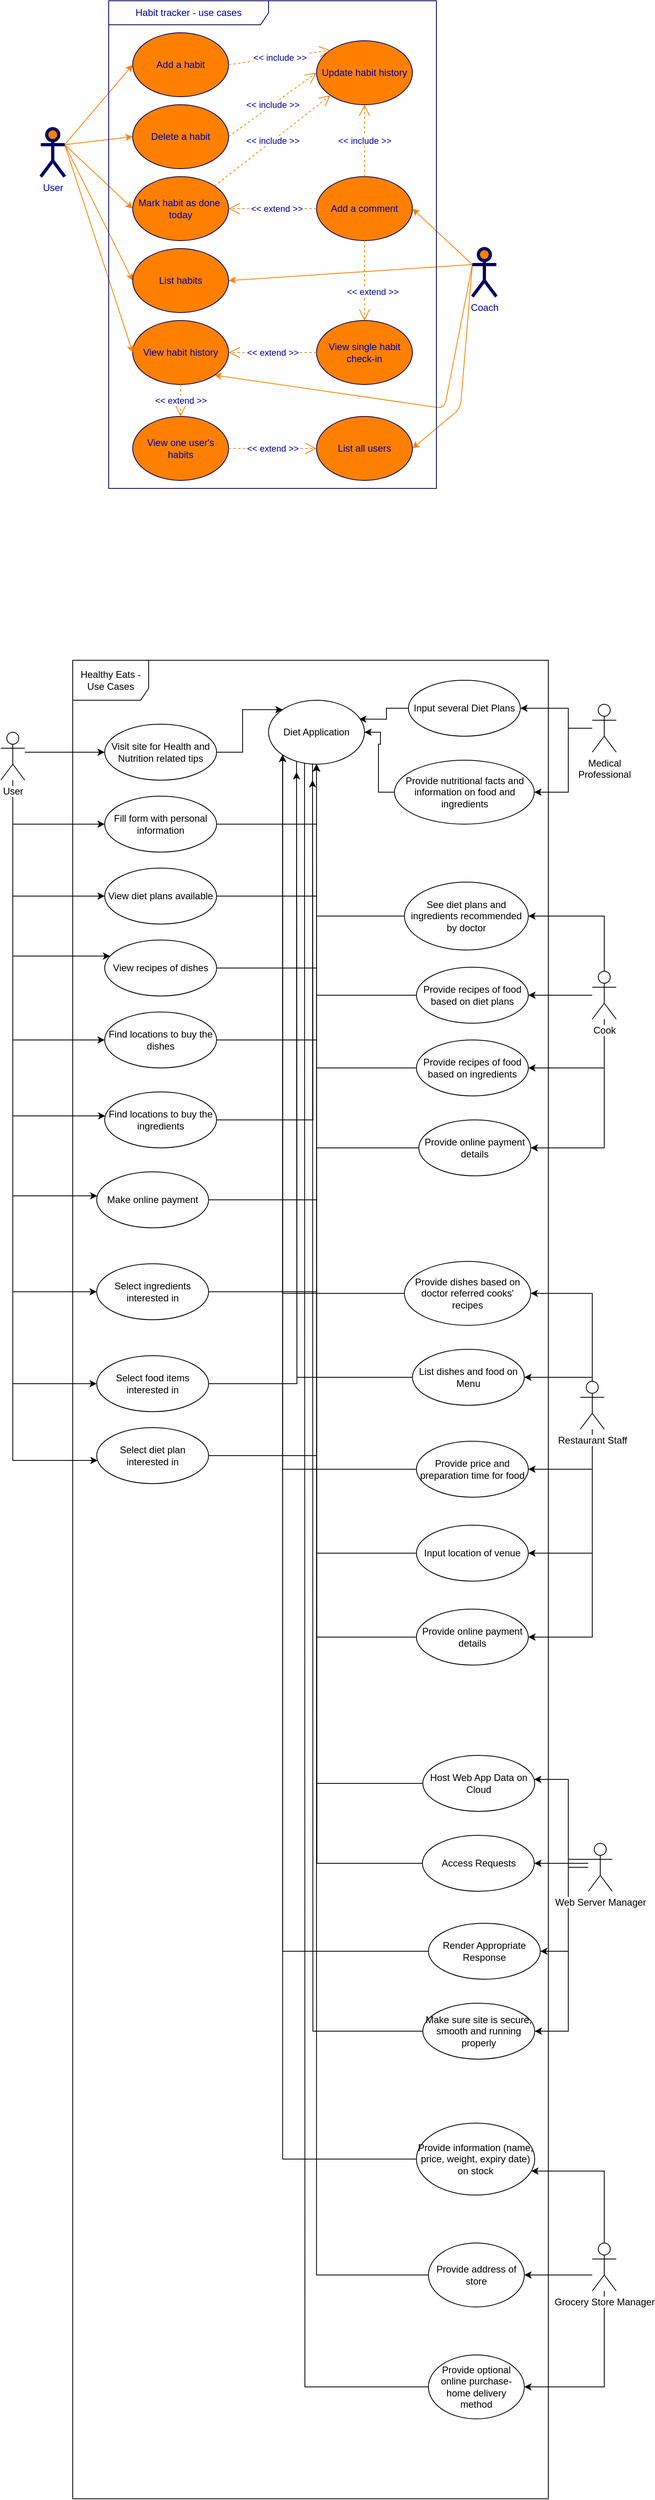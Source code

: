 <mxfile version="10.8.9" type="device"><diagram id="1cee9afd-dcdd-cf27-cb82-50d77dad4855" name="Page-1"><mxGraphModel dx="647" dy="252" grid="1" gridSize="10" guides="1" tooltips="1" connect="1" arrows="1" fold="1" page="1" pageScale="1" pageWidth="850" pageHeight="1100" math="0" shadow="0"><root><mxCell id="0"/><mxCell id="1" parent="0"/><mxCell id="c1cb8d76720eaeb-1" value="Add a habit" style="ellipse;whiteSpace=wrap;html=1;fillColor=#FF8000;strokeColor=#000066;fontColor=#000099;" parent="1" vertex="1"><mxGeometry x="245" y="75" width="120" height="80" as="geometry"/></mxCell><mxCell id="c1cb8d76720eaeb-2" value="Delete a habit" style="ellipse;whiteSpace=wrap;html=1;fillColor=#FF8000;strokeColor=#000066;fontColor=#000099;" parent="1" vertex="1"><mxGeometry x="245" y="165" width="120" height="80" as="geometry"/></mxCell><mxCell id="c1cb8d76720eaeb-3" value="Mark habit as done&amp;nbsp; today" style="ellipse;whiteSpace=wrap;html=1;fillColor=#FF8000;strokeColor=#000066;fontColor=#000099;" parent="1" vertex="1"><mxGeometry x="245" y="255" width="120" height="80" as="geometry"/></mxCell><mxCell id="c1cb8d76720eaeb-4" value="Add a comment" style="ellipse;whiteSpace=wrap;html=1;fillColor=#FF8000;strokeColor=#000066;fontColor=#000099;" parent="1" vertex="1"><mxGeometry x="475" y="255" width="120" height="80" as="geometry"/></mxCell><mxCell id="c1cb8d76720eaeb-5" value="Update habit history" style="ellipse;whiteSpace=wrap;html=1;fillColor=#FF8000;strokeColor=#000066;fontColor=#000099;" parent="1" vertex="1"><mxGeometry x="475" y="85" width="120" height="80" as="geometry"/></mxCell><mxCell id="c1cb8d76720eaeb-6" value="View habit history" style="ellipse;whiteSpace=wrap;html=1;fillColor=#FF8000;strokeColor=#000066;fontColor=#000099;" parent="1" vertex="1"><mxGeometry x="245" y="435" width="120" height="80" as="geometry"/></mxCell><mxCell id="c1cb8d76720eaeb-7" value="View one user's habits" style="ellipse;whiteSpace=wrap;html=1;fillColor=#FF8000;strokeColor=#000066;fontColor=#000099;" parent="1" vertex="1"><mxGeometry x="245" y="555" width="120" height="80" as="geometry"/></mxCell><mxCell id="c1cb8d76720eaeb-8" value="View single habit check-in" style="ellipse;whiteSpace=wrap;html=1;fillColor=#FF8000;strokeColor=#000066;fontColor=#000099;" parent="1" vertex="1"><mxGeometry x="475" y="435" width="120" height="80" as="geometry"/></mxCell><mxCell id="c1cb8d76720eaeb-9" value="List all users" style="ellipse;whiteSpace=wrap;html=1;fillColor=#FF8000;strokeColor=#000066;fontColor=#000099;" parent="1" vertex="1"><mxGeometry x="475" y="555" width="120" height="80" as="geometry"/></mxCell><mxCell id="c1cb8d76720eaeb-10" style="html=1;exitX=1;exitY=0.333;exitPerimeter=0;entryX=0;entryY=0.5;jettySize=auto;orthogonalLoop=1;fillColor=#f8cecc;strokeColor=#FF8000;curved=1;fontColor=#000099;" parent="1" source="c1cb8d76720eaeb-15" target="c1cb8d76720eaeb-1" edge="1"><mxGeometry relative="1" as="geometry"/></mxCell><mxCell id="c1cb8d76720eaeb-11" style="html=1;exitX=1;exitY=0.333;exitPerimeter=0;entryX=0;entryY=0.5;jettySize=auto;orthogonalLoop=1;curved=1;fontColor=#000099;strokeColor=#FF8000;" parent="1" source="c1cb8d76720eaeb-15" target="c1cb8d76720eaeb-2" edge="1"><mxGeometry relative="1" as="geometry"/></mxCell><mxCell id="c1cb8d76720eaeb-12" style="rounded=0;html=1;exitX=1;exitY=0.333;exitPerimeter=0;entryX=0;entryY=0.5;jettySize=auto;orthogonalLoop=1;fontColor=#000099;strokeColor=#FF8000;" parent="1" source="c1cb8d76720eaeb-15" target="c1cb8d76720eaeb-26" edge="1"><mxGeometry relative="1" as="geometry"/></mxCell><mxCell id="c1cb8d76720eaeb-13" style="edgeStyle=none;curved=1;html=1;exitX=1;exitY=0.333;exitPerimeter=0;entryX=0;entryY=0.5;jettySize=auto;orthogonalLoop=1;strokeColor=#FF8000;fontColor=#000099;" parent="1" source="c1cb8d76720eaeb-15" target="c1cb8d76720eaeb-3" edge="1"><mxGeometry relative="1" as="geometry"/></mxCell><mxCell id="c1cb8d76720eaeb-14" style="edgeStyle=none;curved=1;html=1;exitX=1;exitY=0.333;exitPerimeter=0;jettySize=auto;orthogonalLoop=1;strokeColor=#FF8000;entryX=0;entryY=0.5;fontColor=#000099;" parent="1" source="c1cb8d76720eaeb-15" target="c1cb8d76720eaeb-6" edge="1"><mxGeometry relative="1" as="geometry"/></mxCell><mxCell id="c1cb8d76720eaeb-15" value="User" style="shape=umlActor;verticalLabelPosition=bottom;labelBackgroundColor=#ffffff;verticalAlign=top;html=1;strokeWidth=4;fillColor=#FF8000;strokeColor=#000066;fontColor=#000099;" parent="1" vertex="1"><mxGeometry x="130" y="195" width="30" height="60" as="geometry"/></mxCell><mxCell id="c1cb8d76720eaeb-16" style="rounded=0;html=1;exitX=0;exitY=0.333;exitPerimeter=0;entryX=1;entryY=0.5;jettySize=auto;orthogonalLoop=1;fontColor=#000099;strokeColor=#FF8000;" parent="1" source="c1cb8d76720eaeb-20" target="c1cb8d76720eaeb-4" edge="1"><mxGeometry relative="1" as="geometry"/></mxCell><mxCell id="c1cb8d76720eaeb-17" style="edgeStyle=none;curved=1;html=1;exitX=0;exitY=0.333;exitPerimeter=0;entryX=1;entryY=0.5;jettySize=auto;orthogonalLoop=1;strokeColor=#FF8000;fontColor=#000099;" parent="1" source="c1cb8d76720eaeb-20" target="c1cb8d76720eaeb-26" edge="1"><mxGeometry relative="1" as="geometry"/></mxCell><mxCell id="c1cb8d76720eaeb-18" style="edgeStyle=none;html=1;exitX=0;exitY=0.333;exitPerimeter=0;entryX=1;entryY=1;jettySize=auto;orthogonalLoop=1;strokeColor=#FF8000;rounded=1;fontColor=#000099;" parent="1" source="c1cb8d76720eaeb-20" target="c1cb8d76720eaeb-6" edge="1"><mxGeometry relative="1" as="geometry"><Array as="points"><mxPoint x="635" y="545"/></Array></mxGeometry></mxCell><mxCell id="c1cb8d76720eaeb-19" style="edgeStyle=none;rounded=1;html=1;exitX=0;exitY=0.333;exitPerimeter=0;entryX=1;entryY=0.5;jettySize=auto;orthogonalLoop=1;strokeColor=#FF8000;fontSize=14;fontColor=#000099;" parent="1" source="c1cb8d76720eaeb-20" target="c1cb8d76720eaeb-9" edge="1"><mxGeometry relative="1" as="geometry"><Array as="points"><mxPoint x="655" y="545"/></Array></mxGeometry></mxCell><mxCell id="c1cb8d76720eaeb-20" value="Coach" style="shape=umlActor;verticalLabelPosition=bottom;labelBackgroundColor=#ffffff;verticalAlign=top;html=1;strokeWidth=4;fillColor=#FF8000;strokeColor=#000066;fontColor=#000099;" parent="1" vertex="1"><mxGeometry x="670" y="345" width="30" height="60" as="geometry"/></mxCell><mxCell id="c1cb8d76720eaeb-21" value="&amp;lt;&amp;lt; extend &amp;gt;&amp;gt;" style="endArrow=open;endSize=12;dashed=1;html=1;exitX=0;exitY=0.5;entryX=1;entryY=0.5;fontColor=#000099;strokeColor=#FF8000;" parent="1" source="c1cb8d76720eaeb-8" target="c1cb8d76720eaeb-6" edge="1"><mxGeometry width="160" relative="1" as="geometry"><mxPoint x="495.333" y="305.333" as="sourcePoint"/><mxPoint x="375.333" y="305.333" as="targetPoint"/></mxGeometry></mxCell><mxCell id="c1cb8d76720eaeb-22" value="Habit tracker - use cases" style="shape=umlFrame;whiteSpace=wrap;html=1;strokeWidth=1;fillColor=none;width=200;height=30;fontColor=#000099;strokeColor=#000066;" parent="1" vertex="1"><mxGeometry x="215" y="35" width="410" height="610" as="geometry"/></mxCell><mxCell id="c1cb8d76720eaeb-23" value="&amp;lt;&amp;lt; include &amp;gt;&amp;gt;" style="endArrow=open;endSize=12;dashed=1;html=1;exitX=1;exitY=0;entryX=0;entryY=1;fontColor=#000099;strokeColor=#FF8000;" parent="1" source="c1cb8d76720eaeb-3" target="c1cb8d76720eaeb-5" edge="1"><mxGeometry width="160" relative="1" as="geometry"><mxPoint x="495" y="395" as="sourcePoint"/><mxPoint x="485" y="125" as="targetPoint"/></mxGeometry></mxCell><mxCell id="c1cb8d76720eaeb-24" value="&amp;lt;&amp;lt; extend &amp;gt;&amp;gt;" style="endArrow=open;endSize=12;dashed=1;html=1;exitX=0.5;exitY=1;entryX=0.5;entryY=0;fontColor=#000099;strokeColor=#FF8000;" parent="1" source="c1cb8d76720eaeb-4" target="c1cb8d76720eaeb-8" edge="1"><mxGeometry x="0.273" y="10" width="160" relative="1" as="geometry"><mxPoint x="555" y="225" as="sourcePoint"/><mxPoint x="555" y="175" as="targetPoint"/><mxPoint as="offset"/></mxGeometry></mxCell><mxCell id="c1cb8d76720eaeb-25" value="&amp;lt;&amp;lt; extend &amp;gt;&amp;gt;" style="endArrow=open;endSize=12;dashed=1;html=1;entryX=1;entryY=0.5;exitX=0;exitY=0.5;fontColor=#000099;strokeColor=#FF8000;" parent="1" source="c1cb8d76720eaeb-4" target="c1cb8d76720eaeb-3" edge="1"><mxGeometry x="-0.091" width="160" relative="1" as="geometry"><mxPoint x="425" y="335" as="sourcePoint"/><mxPoint x="555" y="355" as="targetPoint"/><mxPoint as="offset"/></mxGeometry></mxCell><mxCell id="c1cb8d76720eaeb-26" value="List habits" style="ellipse;whiteSpace=wrap;html=1;fillColor=#FF8000;strokeColor=#000066;fontColor=#000099;" parent="1" vertex="1"><mxGeometry x="245" y="345" width="120" height="80" as="geometry"/></mxCell><mxCell id="c1cb8d76720eaeb-27" value="&amp;lt;&amp;lt; include &amp;gt;&amp;gt;" style="endArrow=open;endSize=12;dashed=1;html=1;exitX=1;exitY=0.5;entryX=0;entryY=0.5;fontColor=#000099;strokeColor=#FF8000;" parent="1" source="c1cb8d76720eaeb-2" target="c1cb8d76720eaeb-5" edge="1"><mxGeometry width="160" relative="1" as="geometry"><mxPoint x="357" y="277" as="sourcePoint"/><mxPoint x="513" y="163" as="targetPoint"/></mxGeometry></mxCell><mxCell id="c1cb8d76720eaeb-28" value="&amp;lt;&amp;lt; include &amp;gt;&amp;gt;" style="endArrow=open;endSize=12;dashed=1;html=1;exitX=1;exitY=0.5;entryX=0;entryY=0;fontColor=#000099;strokeColor=#FF8000;" parent="1" source="c1cb8d76720eaeb-1" target="c1cb8d76720eaeb-5" edge="1"><mxGeometry width="160" relative="1" as="geometry"><mxPoint x="375" y="215" as="sourcePoint"/><mxPoint x="495" y="135" as="targetPoint"/></mxGeometry></mxCell><mxCell id="c1cb8d76720eaeb-29" value="&amp;lt;&amp;lt; include &amp;gt;&amp;gt;" style="endArrow=open;endSize=12;dashed=1;html=1;exitX=0.5;exitY=0;entryX=0.5;entryY=1;fontColor=#000099;strokeColor=#FF8000;" parent="1" source="c1cb8d76720eaeb-4" target="c1cb8d76720eaeb-5" edge="1"><mxGeometry width="160" relative="1" as="geometry"><mxPoint x="357" y="277" as="sourcePoint"/><mxPoint x="503" y="163" as="targetPoint"/></mxGeometry></mxCell><mxCell id="c1cb8d76720eaeb-30" value="&amp;lt;&amp;lt; extend &amp;gt;&amp;gt;" style="endArrow=open;endSize=12;dashed=1;html=1;exitX=1;exitY=0.5;entryX=0;entryY=0.5;fontColor=#000099;strokeColor=#FF8000;" parent="1" source="c1cb8d76720eaeb-7" target="c1cb8d76720eaeb-9" edge="1"><mxGeometry width="160" relative="1" as="geometry"><mxPoint x="485" y="485" as="sourcePoint"/><mxPoint x="375" y="485" as="targetPoint"/></mxGeometry></mxCell><mxCell id="c1cb8d76720eaeb-31" value="&amp;lt;&amp;lt; extend &amp;gt;&amp;gt;" style="endArrow=open;endSize=12;dashed=1;html=1;exitX=0.5;exitY=1;entryX=0.5;entryY=0;fontColor=#000099;strokeColor=#FF8000;" parent="1" source="c1cb8d76720eaeb-6" target="c1cb8d76720eaeb-7" edge="1"><mxGeometry width="160" relative="1" as="geometry"><mxPoint x="375" y="605" as="sourcePoint"/><mxPoint x="425" y="565" as="targetPoint"/></mxGeometry></mxCell><mxCell id="4rbYxviW2HjYXRhl5Ucv-4" style="edgeStyle=orthogonalEdgeStyle;rounded=0;orthogonalLoop=1;jettySize=auto;html=1;" parent="1" source="4rbYxviW2HjYXRhl5Ucv-1" target="4rbYxviW2HjYXRhl5Ucv-3" edge="1"><mxGeometry relative="1" as="geometry"><Array as="points"><mxPoint x="150" y="975"/><mxPoint x="150" y="975"/></Array></mxGeometry></mxCell><mxCell id="4rbYxviW2HjYXRhl5Ucv-11" style="edgeStyle=orthogonalEdgeStyle;rounded=0;orthogonalLoop=1;jettySize=auto;html=1;" parent="1" source="4rbYxviW2HjYXRhl5Ucv-1" target="4rbYxviW2HjYXRhl5Ucv-5" edge="1"><mxGeometry relative="1" as="geometry"><Array as="points"><mxPoint x="95" y="1065"/></Array></mxGeometry></mxCell><mxCell id="4rbYxviW2HjYXRhl5Ucv-12" style="edgeStyle=orthogonalEdgeStyle;rounded=0;orthogonalLoop=1;jettySize=auto;html=1;" parent="1" source="4rbYxviW2HjYXRhl5Ucv-1" target="4rbYxviW2HjYXRhl5Ucv-6" edge="1"><mxGeometry relative="1" as="geometry"><Array as="points"><mxPoint x="95" y="1155"/></Array></mxGeometry></mxCell><mxCell id="4rbYxviW2HjYXRhl5Ucv-13" style="edgeStyle=orthogonalEdgeStyle;rounded=0;orthogonalLoop=1;jettySize=auto;html=1;" parent="1" source="4rbYxviW2HjYXRhl5Ucv-1" target="4rbYxviW2HjYXRhl5Ucv-7" edge="1"><mxGeometry relative="1" as="geometry"><Array as="points"><mxPoint x="95" y="1230"/></Array></mxGeometry></mxCell><mxCell id="4rbYxviW2HjYXRhl5Ucv-14" style="edgeStyle=orthogonalEdgeStyle;rounded=0;orthogonalLoop=1;jettySize=auto;html=1;" parent="1" source="4rbYxviW2HjYXRhl5Ucv-1" target="4rbYxviW2HjYXRhl5Ucv-8" edge="1"><mxGeometry relative="1" as="geometry"><Array as="points"><mxPoint x="95" y="1335"/></Array></mxGeometry></mxCell><mxCell id="4rbYxviW2HjYXRhl5Ucv-15" style="edgeStyle=orthogonalEdgeStyle;rounded=0;orthogonalLoop=1;jettySize=auto;html=1;" parent="1" source="4rbYxviW2HjYXRhl5Ucv-1" target="4rbYxviW2HjYXRhl5Ucv-10" edge="1"><mxGeometry relative="1" as="geometry"><Array as="points"><mxPoint x="95" y="1430"/></Array></mxGeometry></mxCell><mxCell id="4rbYxviW2HjYXRhl5Ucv-17" style="edgeStyle=orthogonalEdgeStyle;rounded=0;orthogonalLoop=1;jettySize=auto;html=1;" parent="1" source="4rbYxviW2HjYXRhl5Ucv-1" target="4rbYxviW2HjYXRhl5Ucv-16" edge="1"><mxGeometry relative="1" as="geometry"><Array as="points"><mxPoint x="95" y="1530"/></Array></mxGeometry></mxCell><mxCell id="4rbYxviW2HjYXRhl5Ucv-27" style="edgeStyle=orthogonalEdgeStyle;rounded=0;orthogonalLoop=1;jettySize=auto;html=1;" parent="1" source="4rbYxviW2HjYXRhl5Ucv-1" target="4rbYxviW2HjYXRhl5Ucv-24" edge="1"><mxGeometry relative="1" as="geometry"><Array as="points"><mxPoint x="95" y="1650"/></Array></mxGeometry></mxCell><mxCell id="4rbYxviW2HjYXRhl5Ucv-28" style="edgeStyle=orthogonalEdgeStyle;rounded=0;orthogonalLoop=1;jettySize=auto;html=1;" parent="1" source="4rbYxviW2HjYXRhl5Ucv-1" target="4rbYxviW2HjYXRhl5Ucv-25" edge="1"><mxGeometry relative="1" as="geometry"><Array as="points"><mxPoint x="95" y="1765"/></Array></mxGeometry></mxCell><mxCell id="4rbYxviW2HjYXRhl5Ucv-30" style="edgeStyle=orthogonalEdgeStyle;rounded=0;orthogonalLoop=1;jettySize=auto;html=1;" parent="1" source="4rbYxviW2HjYXRhl5Ucv-1" target="4rbYxviW2HjYXRhl5Ucv-26" edge="1"><mxGeometry relative="1" as="geometry"><Array as="points"><mxPoint x="95" y="1861"/></Array></mxGeometry></mxCell><mxCell id="4rbYxviW2HjYXRhl5Ucv-1" value="User" style="shape=umlActor;verticalLabelPosition=bottom;labelBackgroundColor=#ffffff;verticalAlign=top;html=1;" parent="1" vertex="1"><mxGeometry x="80" y="950" width="30" height="60" as="geometry"/></mxCell><mxCell id="4rbYxviW2HjYXRhl5Ucv-2" value="Healthy Eats - Use Cases" style="shape=umlFrame;whiteSpace=wrap;html=1;width=95;height=50;" parent="1" vertex="1"><mxGeometry x="170" y="860" width="595" height="2300" as="geometry"/></mxCell><mxCell id="XDyuESdlPAwxRqOok3ZS-26" style="edgeStyle=orthogonalEdgeStyle;rounded=0;orthogonalLoop=1;jettySize=auto;html=1;entryX=0;entryY=0;entryDx=0;entryDy=0;" edge="1" parent="1" source="4rbYxviW2HjYXRhl5Ucv-3" target="XDyuESdlPAwxRqOok3ZS-10"><mxGeometry relative="1" as="geometry"/></mxCell><mxCell id="4rbYxviW2HjYXRhl5Ucv-3" value="Visit site for Health and Nutrition related tips" style="ellipse;whiteSpace=wrap;html=1;" parent="1" vertex="1"><mxGeometry x="210" y="940" width="140" height="70" as="geometry"/></mxCell><mxCell id="XDyuESdlPAwxRqOok3ZS-27" style="edgeStyle=orthogonalEdgeStyle;rounded=0;orthogonalLoop=1;jettySize=auto;html=1;" edge="1" parent="1" source="4rbYxviW2HjYXRhl5Ucv-5" target="XDyuESdlPAwxRqOok3ZS-10"><mxGeometry relative="1" as="geometry"/></mxCell><mxCell id="4rbYxviW2HjYXRhl5Ucv-5" value="Fill form with personal information" style="ellipse;whiteSpace=wrap;html=1;" parent="1" vertex="1"><mxGeometry x="210" y="1030" width="140" height="70" as="geometry"/></mxCell><mxCell id="XDyuESdlPAwxRqOok3ZS-33" style="edgeStyle=orthogonalEdgeStyle;rounded=0;orthogonalLoop=1;jettySize=auto;html=1;" edge="1" parent="1" source="4rbYxviW2HjYXRhl5Ucv-6" target="XDyuESdlPAwxRqOok3ZS-10"><mxGeometry relative="1" as="geometry"/></mxCell><mxCell id="4rbYxviW2HjYXRhl5Ucv-6" value="View diet plans available" style="ellipse;whiteSpace=wrap;html=1;" parent="1" vertex="1"><mxGeometry x="210" y="1120" width="140" height="70" as="geometry"/></mxCell><mxCell id="XDyuESdlPAwxRqOok3ZS-35" style="edgeStyle=orthogonalEdgeStyle;rounded=0;orthogonalLoop=1;jettySize=auto;html=1;entryX=0.5;entryY=1;entryDx=0;entryDy=0;" edge="1" parent="1" source="4rbYxviW2HjYXRhl5Ucv-7" target="XDyuESdlPAwxRqOok3ZS-10"><mxGeometry relative="1" as="geometry"/></mxCell><mxCell id="4rbYxviW2HjYXRhl5Ucv-7" value="View recipes of dishes" style="ellipse;whiteSpace=wrap;html=1;" parent="1" vertex="1"><mxGeometry x="210" y="1210" width="140" height="70" as="geometry"/></mxCell><mxCell id="XDyuESdlPAwxRqOok3ZS-38" style="edgeStyle=orthogonalEdgeStyle;rounded=0;orthogonalLoop=1;jettySize=auto;html=1;entryX=0.5;entryY=1;entryDx=0;entryDy=0;" edge="1" parent="1" source="4rbYxviW2HjYXRhl5Ucv-8" target="XDyuESdlPAwxRqOok3ZS-10"><mxGeometry relative="1" as="geometry"/></mxCell><mxCell id="4rbYxviW2HjYXRhl5Ucv-8" value="Find locations to buy the dishes" style="ellipse;whiteSpace=wrap;html=1;" parent="1" vertex="1"><mxGeometry x="210" y="1300" width="140" height="70" as="geometry"/></mxCell><mxCell id="XDyuESdlPAwxRqOok3ZS-30" style="edgeStyle=orthogonalEdgeStyle;rounded=0;orthogonalLoop=1;jettySize=auto;html=1;entryX=0.944;entryY=0.296;entryDx=0;entryDy=0;entryPerimeter=0;" edge="1" parent="1" source="4rbYxviW2HjYXRhl5Ucv-9" target="XDyuESdlPAwxRqOok3ZS-10"><mxGeometry relative="1" as="geometry"/></mxCell><mxCell id="4rbYxviW2HjYXRhl5Ucv-9" value="Input several Diet Plans" style="ellipse;whiteSpace=wrap;html=1;" parent="1" vertex="1"><mxGeometry x="590" y="885" width="140" height="70" as="geometry"/></mxCell><mxCell id="XDyuESdlPAwxRqOok3ZS-39" style="edgeStyle=orthogonalEdgeStyle;rounded=0;orthogonalLoop=1;jettySize=auto;html=1;" edge="1" parent="1" source="4rbYxviW2HjYXRhl5Ucv-10"><mxGeometry relative="1" as="geometry"><mxPoint x="470" y="1010" as="targetPoint"/></mxGeometry></mxCell><mxCell id="4rbYxviW2HjYXRhl5Ucv-10" value="Find locations to buy the ingredients" style="ellipse;whiteSpace=wrap;html=1;" parent="1" vertex="1"><mxGeometry x="210" y="1400" width="140" height="70" as="geometry"/></mxCell><mxCell id="XDyuESdlPAwxRqOok3ZS-42" style="edgeStyle=orthogonalEdgeStyle;rounded=0;orthogonalLoop=1;jettySize=auto;html=1;" edge="1" parent="1" source="4rbYxviW2HjYXRhl5Ucv-16" target="XDyuESdlPAwxRqOok3ZS-10"><mxGeometry relative="1" as="geometry"/></mxCell><mxCell id="4rbYxviW2HjYXRhl5Ucv-16" value="Make online payment" style="ellipse;whiteSpace=wrap;html=1;" parent="1" vertex="1"><mxGeometry x="200" y="1500" width="140" height="70" as="geometry"/></mxCell><mxCell id="4rbYxviW2HjYXRhl5Ucv-35" style="edgeStyle=orthogonalEdgeStyle;rounded=0;orthogonalLoop=1;jettySize=auto;html=1;" parent="1" source="4rbYxviW2HjYXRhl5Ucv-18" target="4rbYxviW2HjYXRhl5Ucv-9" edge="1"><mxGeometry relative="1" as="geometry"><Array as="points"><mxPoint x="790" y="945"/><mxPoint x="790" y="920"/></Array></mxGeometry></mxCell><mxCell id="4rbYxviW2HjYXRhl5Ucv-36" style="edgeStyle=orthogonalEdgeStyle;rounded=0;orthogonalLoop=1;jettySize=auto;html=1;entryX=1;entryY=0.5;entryDx=0;entryDy=0;" parent="1" source="4rbYxviW2HjYXRhl5Ucv-18" target="4rbYxviW2HjYXRhl5Ucv-19" edge="1"><mxGeometry relative="1" as="geometry"><Array as="points"><mxPoint x="790" y="945"/><mxPoint x="790" y="1025"/></Array></mxGeometry></mxCell><mxCell id="4rbYxviW2HjYXRhl5Ucv-18" value="Medical &lt;br&gt;Professional" style="shape=umlActor;verticalLabelPosition=bottom;labelBackgroundColor=#ffffff;verticalAlign=top;html=1;" parent="1" vertex="1"><mxGeometry x="820" y="915" width="30" height="60" as="geometry"/></mxCell><mxCell id="XDyuESdlPAwxRqOok3ZS-31" style="edgeStyle=orthogonalEdgeStyle;rounded=0;orthogonalLoop=1;jettySize=auto;html=1;" edge="1" parent="1" source="4rbYxviW2HjYXRhl5Ucv-19" target="XDyuESdlPAwxRqOok3ZS-10"><mxGeometry relative="1" as="geometry"/></mxCell><mxCell id="4rbYxviW2HjYXRhl5Ucv-19" value="Provide nutritional facts and information on food and ingredients" style="ellipse;whiteSpace=wrap;html=1;" parent="1" vertex="1"><mxGeometry x="572.5" y="985" width="175" height="80" as="geometry"/></mxCell><mxCell id="4rbYxviW2HjYXRhl5Ucv-32" style="edgeStyle=orthogonalEdgeStyle;rounded=0;orthogonalLoop=1;jettySize=auto;html=1;" parent="1" source="4rbYxviW2HjYXRhl5Ucv-20" target="4rbYxviW2HjYXRhl5Ucv-21" edge="1"><mxGeometry relative="1" as="geometry"/></mxCell><mxCell id="4rbYxviW2HjYXRhl5Ucv-33" style="edgeStyle=orthogonalEdgeStyle;rounded=0;orthogonalLoop=1;jettySize=auto;html=1;" parent="1" source="4rbYxviW2HjYXRhl5Ucv-20" target="4rbYxviW2HjYXRhl5Ucv-23" edge="1"><mxGeometry relative="1" as="geometry"><Array as="points"><mxPoint x="835" y="1180"/></Array></mxGeometry></mxCell><mxCell id="4rbYxviW2HjYXRhl5Ucv-34" style="edgeStyle=orthogonalEdgeStyle;rounded=0;orthogonalLoop=1;jettySize=auto;html=1;entryX=1;entryY=0.5;entryDx=0;entryDy=0;" parent="1" source="4rbYxviW2HjYXRhl5Ucv-20" target="4rbYxviW2HjYXRhl5Ucv-31" edge="1"><mxGeometry relative="1" as="geometry"><Array as="points"><mxPoint x="835" y="1370"/></Array></mxGeometry></mxCell><mxCell id="4rbYxviW2HjYXRhl5Ucv-63" style="edgeStyle=orthogonalEdgeStyle;rounded=0;orthogonalLoop=1;jettySize=auto;html=1;entryX=1;entryY=0.5;entryDx=0;entryDy=0;" parent="1" source="4rbYxviW2HjYXRhl5Ucv-20" target="4rbYxviW2HjYXRhl5Ucv-62" edge="1"><mxGeometry relative="1" as="geometry"><Array as="points"><mxPoint x="835" y="1470"/></Array></mxGeometry></mxCell><mxCell id="4rbYxviW2HjYXRhl5Ucv-20" value="Cook" style="shape=umlActor;verticalLabelPosition=bottom;labelBackgroundColor=#ffffff;verticalAlign=top;html=1;" parent="1" vertex="1"><mxGeometry x="820" y="1249" width="30" height="60" as="geometry"/></mxCell><mxCell id="XDyuESdlPAwxRqOok3ZS-36" style="edgeStyle=orthogonalEdgeStyle;rounded=0;orthogonalLoop=1;jettySize=auto;html=1;" edge="1" parent="1" source="4rbYxviW2HjYXRhl5Ucv-21" target="XDyuESdlPAwxRqOok3ZS-10"><mxGeometry relative="1" as="geometry"/></mxCell><mxCell id="4rbYxviW2HjYXRhl5Ucv-21" value="Provide recipes of food based on diet plans" style="ellipse;whiteSpace=wrap;html=1;" parent="1" vertex="1"><mxGeometry x="600" y="1244" width="140" height="70" as="geometry"/></mxCell><mxCell id="XDyuESdlPAwxRqOok3ZS-32" style="edgeStyle=orthogonalEdgeStyle;rounded=0;orthogonalLoop=1;jettySize=auto;html=1;" edge="1" parent="1" source="4rbYxviW2HjYXRhl5Ucv-23" target="XDyuESdlPAwxRqOok3ZS-10"><mxGeometry relative="1" as="geometry"/></mxCell><mxCell id="4rbYxviW2HjYXRhl5Ucv-23" value="See diet plans and ingredients recommended by doctor" style="ellipse;whiteSpace=wrap;html=1;" parent="1" vertex="1"><mxGeometry x="585" y="1137.5" width="155" height="85" as="geometry"/></mxCell><mxCell id="XDyuESdlPAwxRqOok3ZS-44" style="edgeStyle=orthogonalEdgeStyle;rounded=0;orthogonalLoop=1;jettySize=auto;html=1;entryX=0.5;entryY=1;entryDx=0;entryDy=0;" edge="1" parent="1" source="4rbYxviW2HjYXRhl5Ucv-24" target="XDyuESdlPAwxRqOok3ZS-10"><mxGeometry relative="1" as="geometry"/></mxCell><mxCell id="4rbYxviW2HjYXRhl5Ucv-24" value="Select ingredients interested in" style="ellipse;whiteSpace=wrap;html=1;" parent="1" vertex="1"><mxGeometry x="200" y="1615" width="140" height="70" as="geometry"/></mxCell><mxCell id="XDyuESdlPAwxRqOok3ZS-45" style="edgeStyle=orthogonalEdgeStyle;rounded=0;orthogonalLoop=1;jettySize=auto;html=1;" edge="1" parent="1" source="4rbYxviW2HjYXRhl5Ucv-25"><mxGeometry relative="1" as="geometry"><mxPoint x="450" y="1000" as="targetPoint"/></mxGeometry></mxCell><mxCell id="4rbYxviW2HjYXRhl5Ucv-25" value="Select food items interested in" style="ellipse;whiteSpace=wrap;html=1;" parent="1" vertex="1"><mxGeometry x="200" y="1730" width="140" height="70" as="geometry"/></mxCell><mxCell id="XDyuESdlPAwxRqOok3ZS-46" style="edgeStyle=orthogonalEdgeStyle;rounded=0;orthogonalLoop=1;jettySize=auto;html=1;entryX=0.5;entryY=1;entryDx=0;entryDy=0;" edge="1" parent="1" source="4rbYxviW2HjYXRhl5Ucv-26" target="XDyuESdlPAwxRqOok3ZS-10"><mxGeometry relative="1" as="geometry"/></mxCell><mxCell id="4rbYxviW2HjYXRhl5Ucv-26" value="Select diet plan interested in" style="ellipse;whiteSpace=wrap;html=1;" parent="1" vertex="1"><mxGeometry x="200" y="1820" width="140" height="70" as="geometry"/></mxCell><mxCell id="XDyuESdlPAwxRqOok3ZS-37" style="edgeStyle=orthogonalEdgeStyle;rounded=0;orthogonalLoop=1;jettySize=auto;html=1;" edge="1" parent="1" source="4rbYxviW2HjYXRhl5Ucv-31" target="XDyuESdlPAwxRqOok3ZS-10"><mxGeometry relative="1" as="geometry"/></mxCell><mxCell id="4rbYxviW2HjYXRhl5Ucv-31" value="Provide recipes of food based on ingredients" style="ellipse;whiteSpace=wrap;html=1;" parent="1" vertex="1"><mxGeometry x="600" y="1335" width="140" height="70" as="geometry"/></mxCell><mxCell id="4rbYxviW2HjYXRhl5Ucv-43" style="edgeStyle=orthogonalEdgeStyle;rounded=0;orthogonalLoop=1;jettySize=auto;html=1;" parent="1" source="4rbYxviW2HjYXRhl5Ucv-37" target="4rbYxviW2HjYXRhl5Ucv-38" edge="1"><mxGeometry relative="1" as="geometry"><Array as="points"><mxPoint x="820" y="1652"/></Array></mxGeometry></mxCell><mxCell id="4rbYxviW2HjYXRhl5Ucv-44" style="edgeStyle=orthogonalEdgeStyle;rounded=0;orthogonalLoop=1;jettySize=auto;html=1;" parent="1" source="4rbYxviW2HjYXRhl5Ucv-37" target="4rbYxviW2HjYXRhl5Ucv-39" edge="1"><mxGeometry relative="1" as="geometry"><Array as="points"><mxPoint x="820" y="1757"/></Array></mxGeometry></mxCell><mxCell id="4rbYxviW2HjYXRhl5Ucv-45" style="edgeStyle=orthogonalEdgeStyle;rounded=0;orthogonalLoop=1;jettySize=auto;html=1;" parent="1" source="4rbYxviW2HjYXRhl5Ucv-37" target="4rbYxviW2HjYXRhl5Ucv-40" edge="1"><mxGeometry relative="1" as="geometry"><Array as="points"><mxPoint x="820" y="1872"/></Array></mxGeometry></mxCell><mxCell id="4rbYxviW2HjYXRhl5Ucv-46" style="edgeStyle=orthogonalEdgeStyle;rounded=0;orthogonalLoop=1;jettySize=auto;html=1;" parent="1" source="4rbYxviW2HjYXRhl5Ucv-37" target="4rbYxviW2HjYXRhl5Ucv-41" edge="1"><mxGeometry relative="1" as="geometry"><Array as="points"><mxPoint x="820" y="1977"/></Array></mxGeometry></mxCell><mxCell id="4rbYxviW2HjYXRhl5Ucv-48" style="edgeStyle=orthogonalEdgeStyle;rounded=0;orthogonalLoop=1;jettySize=auto;html=1;entryX=1;entryY=0.5;entryDx=0;entryDy=0;" parent="1" source="4rbYxviW2HjYXRhl5Ucv-37" target="4rbYxviW2HjYXRhl5Ucv-42" edge="1"><mxGeometry relative="1" as="geometry"><Array as="points"><mxPoint x="820" y="2082"/></Array></mxGeometry></mxCell><mxCell id="4rbYxviW2HjYXRhl5Ucv-37" value="Restaurant Staff" style="shape=umlActor;verticalLabelPosition=bottom;labelBackgroundColor=#ffffff;verticalAlign=top;html=1;" parent="1" vertex="1"><mxGeometry x="805" y="1762" width="30" height="60" as="geometry"/></mxCell><mxCell id="XDyuESdlPAwxRqOok3ZS-43" style="edgeStyle=orthogonalEdgeStyle;rounded=0;orthogonalLoop=1;jettySize=auto;html=1;entryX=0;entryY=1;entryDx=0;entryDy=0;" edge="1" parent="1" source="4rbYxviW2HjYXRhl5Ucv-38" target="XDyuESdlPAwxRqOok3ZS-10"><mxGeometry relative="1" as="geometry"/></mxCell><mxCell id="4rbYxviW2HjYXRhl5Ucv-38" value="Provide dishes based on doctor referred cooks' recipes" style="ellipse;whiteSpace=wrap;html=1;" parent="1" vertex="1"><mxGeometry x="585" y="1612" width="158" height="80" as="geometry"/></mxCell><mxCell id="XDyuESdlPAwxRqOok3ZS-47" style="edgeStyle=orthogonalEdgeStyle;rounded=0;orthogonalLoop=1;jettySize=auto;html=1;" edge="1" parent="1" source="4rbYxviW2HjYXRhl5Ucv-39"><mxGeometry relative="1" as="geometry"><mxPoint x="450" y="960" as="targetPoint"/></mxGeometry></mxCell><mxCell id="4rbYxviW2HjYXRhl5Ucv-39" value="List dishes and food on Menu" style="ellipse;whiteSpace=wrap;html=1;" parent="1" vertex="1"><mxGeometry x="595" y="1722" width="140" height="70" as="geometry"/></mxCell><mxCell id="XDyuESdlPAwxRqOok3ZS-48" style="edgeStyle=orthogonalEdgeStyle;rounded=0;orthogonalLoop=1;jettySize=auto;html=1;entryX=0;entryY=1;entryDx=0;entryDy=0;" edge="1" parent="1" source="4rbYxviW2HjYXRhl5Ucv-40" target="XDyuESdlPAwxRqOok3ZS-10"><mxGeometry relative="1" as="geometry"/></mxCell><mxCell id="4rbYxviW2HjYXRhl5Ucv-40" value="Provide price and preparation time for food" style="ellipse;whiteSpace=wrap;html=1;" parent="1" vertex="1"><mxGeometry x="600" y="1837" width="140" height="70" as="geometry"/></mxCell><mxCell id="XDyuESdlPAwxRqOok3ZS-49" style="edgeStyle=orthogonalEdgeStyle;rounded=0;orthogonalLoop=1;jettySize=auto;html=1;entryX=0.5;entryY=1;entryDx=0;entryDy=0;" edge="1" parent="1" source="4rbYxviW2HjYXRhl5Ucv-41" target="XDyuESdlPAwxRqOok3ZS-10"><mxGeometry relative="1" as="geometry"><mxPoint x="480" y="1370.0" as="targetPoint"/></mxGeometry></mxCell><mxCell id="4rbYxviW2HjYXRhl5Ucv-41" value="Input location of venue" style="ellipse;whiteSpace=wrap;html=1;" parent="1" vertex="1"><mxGeometry x="600" y="1942" width="140" height="70" as="geometry"/></mxCell><mxCell id="XDyuESdlPAwxRqOok3ZS-50" style="edgeStyle=orthogonalEdgeStyle;rounded=0;orthogonalLoop=1;jettySize=auto;html=1;entryX=0.5;entryY=1;entryDx=0;entryDy=0;" edge="1" parent="1" source="4rbYxviW2HjYXRhl5Ucv-42" target="XDyuESdlPAwxRqOok3ZS-10"><mxGeometry relative="1" as="geometry"/></mxCell><mxCell id="4rbYxviW2HjYXRhl5Ucv-42" value="Provide online payment details" style="ellipse;whiteSpace=wrap;html=1;" parent="1" vertex="1"><mxGeometry x="600" y="2047" width="140" height="70" as="geometry"/></mxCell><mxCell id="XDyuESdlPAwxRqOok3ZS-41" style="edgeStyle=orthogonalEdgeStyle;rounded=0;orthogonalLoop=1;jettySize=auto;html=1;" edge="1" parent="1" source="4rbYxviW2HjYXRhl5Ucv-62" target="XDyuESdlPAwxRqOok3ZS-10"><mxGeometry relative="1" as="geometry"/></mxCell><mxCell id="4rbYxviW2HjYXRhl5Ucv-62" value="Provide online payment details" style="ellipse;whiteSpace=wrap;html=1;" parent="1" vertex="1"><mxGeometry x="603" y="1435" width="140" height="70" as="geometry"/></mxCell><mxCell id="4rbYxviW2HjYXRhl5Ucv-69" style="edgeStyle=orthogonalEdgeStyle;rounded=0;orthogonalLoop=1;jettySize=auto;html=1;" parent="1" source="4rbYxviW2HjYXRhl5Ucv-65" target="4rbYxviW2HjYXRhl5Ucv-66" edge="1"><mxGeometry relative="1" as="geometry"><Array as="points"><mxPoint x="790" y="2370"/><mxPoint x="790" y="2260"/></Array></mxGeometry></mxCell><mxCell id="4rbYxviW2HjYXRhl5Ucv-70" style="edgeStyle=orthogonalEdgeStyle;rounded=0;orthogonalLoop=1;jettySize=auto;html=1;" parent="1" source="4rbYxviW2HjYXRhl5Ucv-65" target="4rbYxviW2HjYXRhl5Ucv-67" edge="1"><mxGeometry relative="1" as="geometry"><Array as="points"><mxPoint x="800" y="2365"/><mxPoint x="800" y="2365"/></Array></mxGeometry></mxCell><mxCell id="4rbYxviW2HjYXRhl5Ucv-71" style="edgeStyle=orthogonalEdgeStyle;rounded=0;orthogonalLoop=1;jettySize=auto;html=1;" parent="1" source="4rbYxviW2HjYXRhl5Ucv-65" target="4rbYxviW2HjYXRhl5Ucv-68" edge="1"><mxGeometry relative="1" as="geometry"><Array as="points"><mxPoint x="790" y="2360"/><mxPoint x="790" y="2475"/></Array></mxGeometry></mxCell><mxCell id="4rbYxviW2HjYXRhl5Ucv-74" style="edgeStyle=orthogonalEdgeStyle;rounded=0;orthogonalLoop=1;jettySize=auto;html=1;" parent="1" source="4rbYxviW2HjYXRhl5Ucv-65" target="4rbYxviW2HjYXRhl5Ucv-73" edge="1"><mxGeometry relative="1" as="geometry"><Array as="points"><mxPoint x="790" y="2370"/><mxPoint x="790" y="2575"/></Array></mxGeometry></mxCell><mxCell id="4rbYxviW2HjYXRhl5Ucv-65" value="Web Server Manager" style="shape=umlActor;verticalLabelPosition=bottom;labelBackgroundColor=#ffffff;verticalAlign=top;html=1;" parent="1" vertex="1"><mxGeometry x="815" y="2340" width="30" height="60" as="geometry"/></mxCell><mxCell id="XDyuESdlPAwxRqOok3ZS-51" style="edgeStyle=orthogonalEdgeStyle;rounded=0;orthogonalLoop=1;jettySize=auto;html=1;entryX=0.5;entryY=1;entryDx=0;entryDy=0;" edge="1" parent="1" source="4rbYxviW2HjYXRhl5Ucv-66" target="XDyuESdlPAwxRqOok3ZS-10"><mxGeometry relative="1" as="geometry"/></mxCell><mxCell id="4rbYxviW2HjYXRhl5Ucv-66" value="Host Web App Data on Cloud" style="ellipse;whiteSpace=wrap;html=1;" parent="1" vertex="1"><mxGeometry x="608" y="2230" width="140" height="70" as="geometry"/></mxCell><mxCell id="XDyuESdlPAwxRqOok3ZS-52" style="edgeStyle=orthogonalEdgeStyle;rounded=0;orthogonalLoop=1;jettySize=auto;html=1;" edge="1" parent="1" source="4rbYxviW2HjYXRhl5Ucv-67"><mxGeometry relative="1" as="geometry"><mxPoint x="475" y="970" as="targetPoint"/></mxGeometry></mxCell><mxCell id="4rbYxviW2HjYXRhl5Ucv-67" value="Access Requests" style="ellipse;whiteSpace=wrap;html=1;" parent="1" vertex="1"><mxGeometry x="607.5" y="2330" width="140" height="70" as="geometry"/></mxCell><mxCell id="XDyuESdlPAwxRqOok3ZS-53" style="edgeStyle=orthogonalEdgeStyle;rounded=0;orthogonalLoop=1;jettySize=auto;html=1;entryX=0;entryY=1;entryDx=0;entryDy=0;" edge="1" parent="1" source="4rbYxviW2HjYXRhl5Ucv-68" target="XDyuESdlPAwxRqOok3ZS-10"><mxGeometry relative="1" as="geometry"/></mxCell><mxCell id="4rbYxviW2HjYXRhl5Ucv-68" value="Render Appropriate Response" style="ellipse;whiteSpace=wrap;html=1;" parent="1" vertex="1"><mxGeometry x="615" y="2440" width="140" height="70" as="geometry"/></mxCell><mxCell id="XDyuESdlPAwxRqOok3ZS-54" style="edgeStyle=orthogonalEdgeStyle;rounded=0;orthogonalLoop=1;jettySize=auto;html=1;" edge="1" parent="1" source="4rbYxviW2HjYXRhl5Ucv-73"><mxGeometry relative="1" as="geometry"><mxPoint x="470" y="950" as="targetPoint"/></mxGeometry></mxCell><mxCell id="4rbYxviW2HjYXRhl5Ucv-73" value="Make sure site is secure, smooth and running properly" style="ellipse;whiteSpace=wrap;html=1;" parent="1" vertex="1"><mxGeometry x="608" y="2540" width="140" height="70" as="geometry"/></mxCell><mxCell id="XDyuESdlPAwxRqOok3ZS-5" style="edgeStyle=orthogonalEdgeStyle;rounded=0;orthogonalLoop=1;jettySize=auto;html=1;" edge="1" parent="1" source="XDyuESdlPAwxRqOok3ZS-1" target="XDyuESdlPAwxRqOok3ZS-3"><mxGeometry relative="1" as="geometry"><Array as="points"><mxPoint x="835" y="2750"/></Array></mxGeometry></mxCell><mxCell id="XDyuESdlPAwxRqOok3ZS-6" style="edgeStyle=orthogonalEdgeStyle;rounded=0;orthogonalLoop=1;jettySize=auto;html=1;" edge="1" parent="1" source="XDyuESdlPAwxRqOok3ZS-1" target="XDyuESdlPAwxRqOok3ZS-4"><mxGeometry relative="1" as="geometry"><Array as="points"><mxPoint x="800" y="2880"/><mxPoint x="800" y="2880"/></Array></mxGeometry></mxCell><mxCell id="XDyuESdlPAwxRqOok3ZS-9" style="edgeStyle=orthogonalEdgeStyle;rounded=0;orthogonalLoop=1;jettySize=auto;html=1;" edge="1" parent="1" source="XDyuESdlPAwxRqOok3ZS-1" target="XDyuESdlPAwxRqOok3ZS-7"><mxGeometry relative="1" as="geometry"><Array as="points"><mxPoint x="835" y="3020"/></Array></mxGeometry></mxCell><mxCell id="XDyuESdlPAwxRqOok3ZS-1" value="Grocery Store Manager" style="shape=umlActor;verticalLabelPosition=bottom;labelBackgroundColor=#ffffff;verticalAlign=top;html=1;" vertex="1" parent="1"><mxGeometry x="820" y="2840" width="30" height="60" as="geometry"/></mxCell><mxCell id="XDyuESdlPAwxRqOok3ZS-55" style="edgeStyle=orthogonalEdgeStyle;rounded=0;orthogonalLoop=1;jettySize=auto;html=1;entryX=0;entryY=0;entryDx=0;entryDy=0;" edge="1" parent="1" source="XDyuESdlPAwxRqOok3ZS-3" target="XDyuESdlPAwxRqOok3ZS-10"><mxGeometry relative="1" as="geometry"/></mxCell><mxCell id="XDyuESdlPAwxRqOok3ZS-3" value="Provide information (name, price, weight, expiry date) on stock" style="ellipse;whiteSpace=wrap;html=1;" vertex="1" parent="1"><mxGeometry x="600" y="2690" width="148" height="90" as="geometry"/></mxCell><mxCell id="XDyuESdlPAwxRqOok3ZS-56" style="edgeStyle=orthogonalEdgeStyle;rounded=0;orthogonalLoop=1;jettySize=auto;html=1;entryX=0.5;entryY=1;entryDx=0;entryDy=0;" edge="1" parent="1" source="XDyuESdlPAwxRqOok3ZS-4" target="XDyuESdlPAwxRqOok3ZS-10"><mxGeometry relative="1" as="geometry"/></mxCell><mxCell id="XDyuESdlPAwxRqOok3ZS-4" value="Provide address of store" style="ellipse;whiteSpace=wrap;html=1;" vertex="1" parent="1"><mxGeometry x="615" y="2840" width="120" height="80" as="geometry"/></mxCell><mxCell id="XDyuESdlPAwxRqOok3ZS-57" style="edgeStyle=orthogonalEdgeStyle;rounded=0;orthogonalLoop=1;jettySize=auto;html=1;" edge="1" parent="1" source="XDyuESdlPAwxRqOok3ZS-7"><mxGeometry relative="1" as="geometry"><mxPoint x="460" y="950" as="targetPoint"/></mxGeometry></mxCell><mxCell id="XDyuESdlPAwxRqOok3ZS-7" value="Provide optional online purchase-home delivery method" style="ellipse;whiteSpace=wrap;html=1;" vertex="1" parent="1"><mxGeometry x="615" y="2980" width="120" height="80" as="geometry"/></mxCell><mxCell id="XDyuESdlPAwxRqOok3ZS-10" value="Diet Application" style="ellipse;whiteSpace=wrap;html=1;" vertex="1" parent="1"><mxGeometry x="415" y="910" width="120" height="80" as="geometry"/></mxCell></root></mxGraphModel></diagram></mxfile>